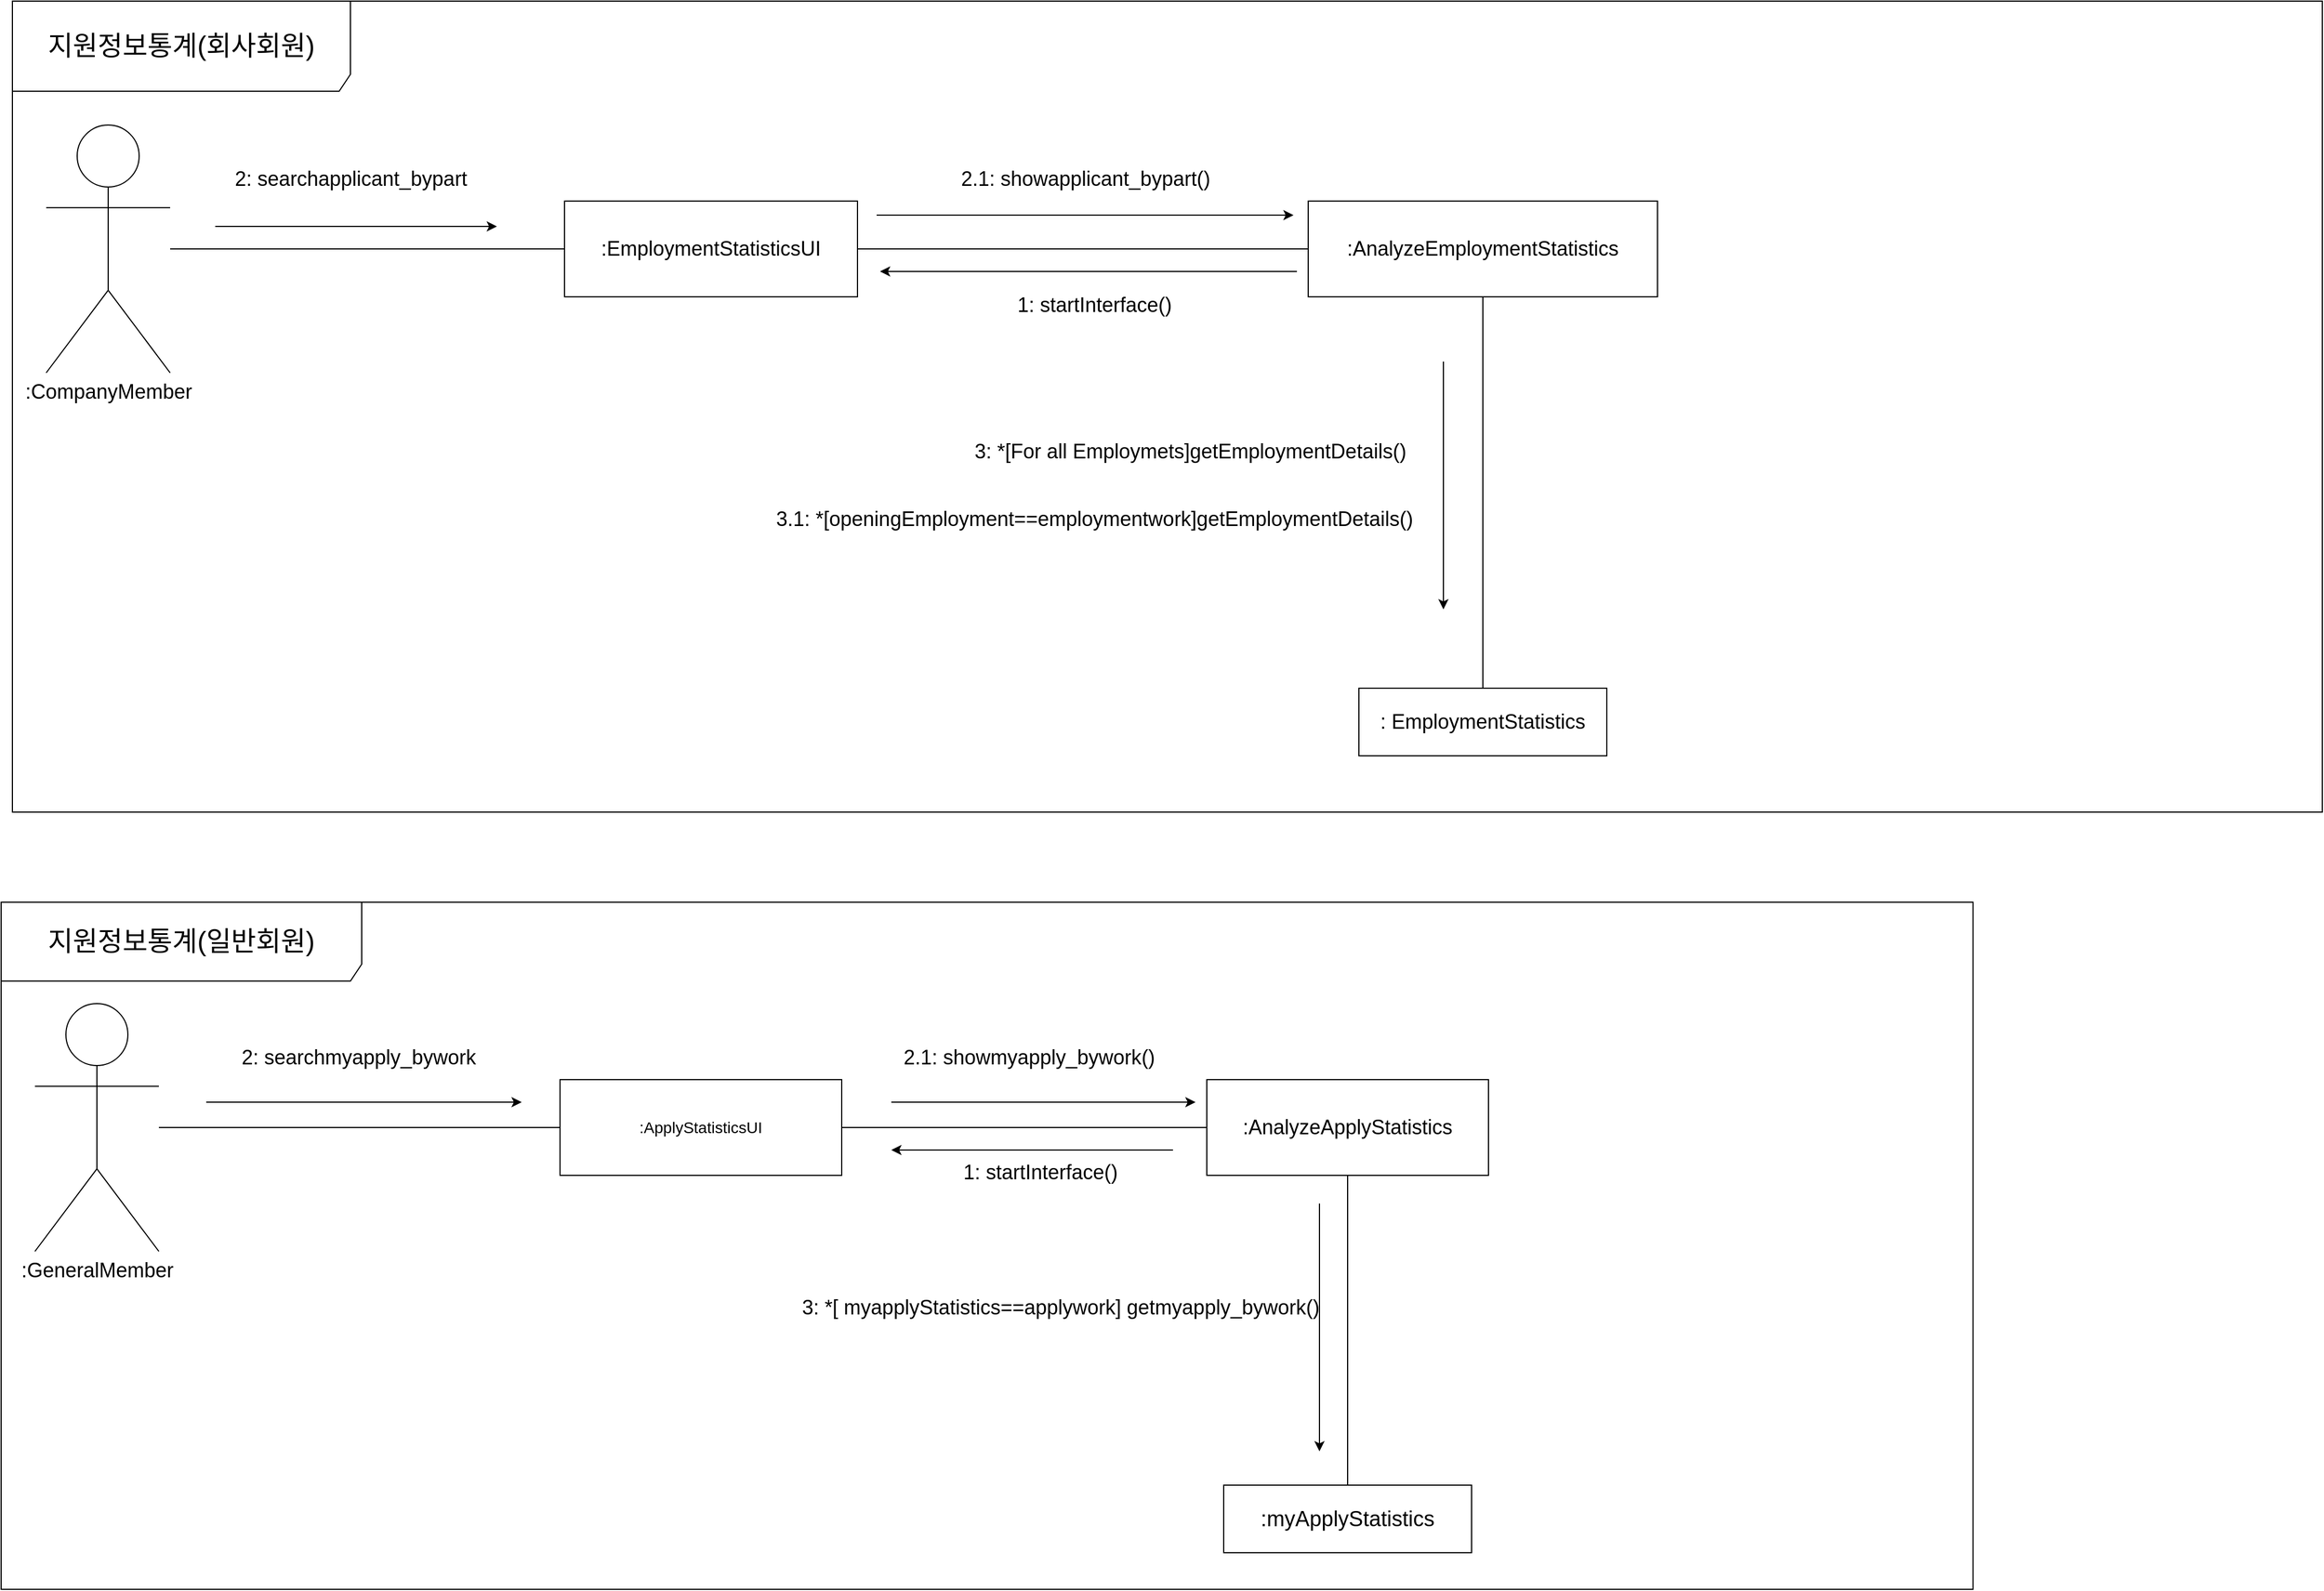 <mxfile version="21.2.8" type="device">
  <diagram name="페이지-1" id="Jw_VSQ_Z35y2hl4-dUQj">
    <mxGraphModel dx="-1679" dy="2124" grid="1" gridSize="10" guides="1" tooltips="1" connect="1" arrows="1" fold="1" page="1" pageScale="1" pageWidth="827" pageHeight="1169" math="0" shadow="0">
      <root>
        <mxCell id="0" />
        <mxCell id="1" parent="0" />
        <mxCell id="iuDToype7Zn0Ibz6AuYB-1" value="&lt;font style=&quot;font-size: 24px;&quot;&gt;지원정보통계(일반회원)&lt;/font&gt;" style="shape=umlFrame;whiteSpace=wrap;html=1;pointerEvents=0;width=320;height=70;" parent="1" vertex="1">
          <mxGeometry x="2680" y="-100" width="1750" height="610" as="geometry" />
        </mxCell>
        <mxCell id="iuDToype7Zn0Ibz6AuYB-2" value="&lt;font style=&quot;font-size: 14px;&quot;&gt;:ApplyStatisticsUI&lt;/font&gt;" style="rounded=0;whiteSpace=wrap;html=1;" parent="1" vertex="1">
          <mxGeometry x="3176" y="57.5" width="250" height="85" as="geometry" />
        </mxCell>
        <mxCell id="iuDToype7Zn0Ibz6AuYB-3" value="&lt;font style=&quot;font-size: 18px;&quot;&gt;&lt;font style=&quot;font-size: 18px;&quot;&gt;:AnalyzeApplyStatistics&lt;/font&gt;&lt;/font&gt;" style="rounded=0;whiteSpace=wrap;html=1;" parent="1" vertex="1">
          <mxGeometry x="3750" y="57.5" width="250" height="85" as="geometry" />
        </mxCell>
        <mxCell id="iuDToype7Zn0Ibz6AuYB-4" value="&lt;font style=&quot;font-size: 18px;&quot;&gt;:GeneralMember&lt;/font&gt;" style="shape=umlActor;verticalLabelPosition=bottom;verticalAlign=top;html=1;outlineConnect=0;" parent="1" vertex="1">
          <mxGeometry x="2710" y="-10" width="110" height="220" as="geometry" />
        </mxCell>
        <mxCell id="iuDToype7Zn0Ibz6AuYB-5" value="" style="endArrow=none;html=1;rounded=0;entryX=0;entryY=0.5;entryDx=0;entryDy=0;" parent="1" source="iuDToype7Zn0Ibz6AuYB-4" target="iuDToype7Zn0Ibz6AuYB-2" edge="1">
          <mxGeometry width="50" height="50" relative="1" as="geometry">
            <mxPoint x="3540" y="297.5" as="sourcePoint" />
            <mxPoint x="3590" y="247.5" as="targetPoint" />
          </mxGeometry>
        </mxCell>
        <mxCell id="iuDToype7Zn0Ibz6AuYB-6" value="" style="endArrow=none;html=1;rounded=0;entryX=1;entryY=0.5;entryDx=0;entryDy=0;exitX=0;exitY=0.5;exitDx=0;exitDy=0;" parent="1" source="iuDToype7Zn0Ibz6AuYB-3" target="iuDToype7Zn0Ibz6AuYB-2" edge="1">
          <mxGeometry width="50" height="50" relative="1" as="geometry">
            <mxPoint x="3540" y="297.5" as="sourcePoint" />
            <mxPoint x="3590" y="247.5" as="targetPoint" />
          </mxGeometry>
        </mxCell>
        <mxCell id="iuDToype7Zn0Ibz6AuYB-7" value="&lt;font style=&quot;font-size: 18px;&quot;&gt;2: searchmyapply_bywork&lt;/font&gt;" style="text;html=1;align=center;verticalAlign=middle;resizable=0;points=[];autosize=1;strokeColor=none;fillColor=none;" parent="1" vertex="1">
          <mxGeometry x="2882" y="17.5" width="230" height="40" as="geometry" />
        </mxCell>
        <mxCell id="iuDToype7Zn0Ibz6AuYB-8" value="" style="endArrow=classic;html=1;rounded=0;" parent="1" edge="1">
          <mxGeometry width="50" height="50" relative="1" as="geometry">
            <mxPoint x="2862" y="77.5" as="sourcePoint" />
            <mxPoint x="3142" y="77.5" as="targetPoint" />
          </mxGeometry>
        </mxCell>
        <mxCell id="iuDToype7Zn0Ibz6AuYB-9" value="&lt;font style=&quot;font-size: 18px;&quot;&gt;2.1: &lt;/font&gt;&lt;font style=&quot;font-size: 18px;&quot;&gt;&lt;font style=&quot;font-size: 18px;&quot;&gt;showmyapply_bywork&lt;/font&gt;()&lt;/font&gt;" style="text;html=1;align=center;verticalAlign=middle;resizable=0;points=[];autosize=1;strokeColor=none;fillColor=none;" parent="1" vertex="1">
          <mxGeometry x="3467" y="17.5" width="250" height="40" as="geometry" />
        </mxCell>
        <mxCell id="iuDToype7Zn0Ibz6AuYB-11" value="&lt;font style=&quot;font-size: 19px;&quot;&gt;:myApplyStatistics&lt;/font&gt;" style="rounded=0;whiteSpace=wrap;html=1;" parent="1" vertex="1">
          <mxGeometry x="3765" y="417.5" width="220" height="60" as="geometry" />
        </mxCell>
        <mxCell id="iuDToype7Zn0Ibz6AuYB-12" value="" style="endArrow=none;html=1;rounded=0;entryX=0.5;entryY=1;entryDx=0;entryDy=0;exitX=0.5;exitY=0;exitDx=0;exitDy=0;" parent="1" source="iuDToype7Zn0Ibz6AuYB-11" target="iuDToype7Zn0Ibz6AuYB-3" edge="1">
          <mxGeometry width="50" height="50" relative="1" as="geometry">
            <mxPoint x="3560" y="297.5" as="sourcePoint" />
            <mxPoint x="3610" y="247.5" as="targetPoint" />
          </mxGeometry>
        </mxCell>
        <mxCell id="iuDToype7Zn0Ibz6AuYB-13" value="" style="endArrow=classic;html=1;rounded=0;" parent="1" edge="1">
          <mxGeometry width="50" height="50" relative="1" as="geometry">
            <mxPoint x="3850" y="167.5" as="sourcePoint" />
            <mxPoint x="3850" y="387.5" as="targetPoint" />
          </mxGeometry>
        </mxCell>
        <mxCell id="iuDToype7Zn0Ibz6AuYB-14" value="" style="endArrow=classic;html=1;rounded=0;" parent="1" edge="1">
          <mxGeometry width="50" height="50" relative="1" as="geometry">
            <mxPoint x="3470" y="77.5" as="sourcePoint" />
            <mxPoint x="3740" y="77.5" as="targetPoint" />
          </mxGeometry>
        </mxCell>
        <mxCell id="iuDToype7Zn0Ibz6AuYB-15" value="&lt;font style=&quot;font-size: 18px;&quot;&gt;3: *[ myapplyStatistics==applywork] getmyapply_bywork()&lt;/font&gt;" style="text;html=1;align=center;verticalAlign=middle;resizable=0;points=[];autosize=1;strokeColor=none;fillColor=none;" parent="1" vertex="1">
          <mxGeometry x="3380" y="240" width="480" height="40" as="geometry" />
        </mxCell>
        <mxCell id="iuDToype7Zn0Ibz6AuYB-16" value="&lt;font style=&quot;font-size: 18px;&quot;&gt;1: startInterface()&lt;/font&gt;" style="text;html=1;align=center;verticalAlign=middle;resizable=0;points=[];autosize=1;strokeColor=none;fillColor=none;" parent="1" vertex="1">
          <mxGeometry x="3522" y="120" width="160" height="40" as="geometry" />
        </mxCell>
        <mxCell id="iuDToype7Zn0Ibz6AuYB-17" value="" style="endArrow=classic;html=1;rounded=0;" parent="1" edge="1">
          <mxGeometry width="50" height="50" relative="1" as="geometry">
            <mxPoint x="3720" y="120" as="sourcePoint" />
            <mxPoint x="3470" y="120" as="targetPoint" />
          </mxGeometry>
        </mxCell>
        <mxCell id="iuDToype7Zn0Ibz6AuYB-18" value="&lt;span style=&quot;font-size: 24px;&quot;&gt;지원정보통계(회사회원)&lt;/span&gt;" style="shape=umlFrame;whiteSpace=wrap;html=1;pointerEvents=0;width=300;height=80;" parent="1" vertex="1">
          <mxGeometry x="2690" y="-900" width="2050" height="720" as="geometry" />
        </mxCell>
        <mxCell id="iuDToype7Zn0Ibz6AuYB-19" value="&lt;font style=&quot;font-size: 18px;&quot;&gt;:CompanyMember&lt;/font&gt;" style="shape=umlActor;verticalLabelPosition=bottom;verticalAlign=top;html=1;outlineConnect=0;" parent="1" vertex="1">
          <mxGeometry x="2720" y="-790" width="110" height="220" as="geometry" />
        </mxCell>
        <mxCell id="iuDToype7Zn0Ibz6AuYB-20" value="&lt;font style=&quot;font-size: 18px;&quot;&gt;:EmploymentStatisticsUI&lt;/font&gt;" style="rounded=0;whiteSpace=wrap;html=1;" parent="1" vertex="1">
          <mxGeometry x="3180" y="-722.5" width="260" height="85" as="geometry" />
        </mxCell>
        <mxCell id="iuDToype7Zn0Ibz6AuYB-21" value="&lt;font style=&quot;font-size: 18px;&quot;&gt;:AnalyzeEmploymentStatistics&lt;/font&gt;" style="rounded=0;whiteSpace=wrap;html=1;" parent="1" vertex="1">
          <mxGeometry x="3840" y="-722.5" width="310" height="85" as="geometry" />
        </mxCell>
        <mxCell id="iuDToype7Zn0Ibz6AuYB-22" value="" style="endArrow=none;html=1;rounded=0;entryX=0;entryY=0.5;entryDx=0;entryDy=0;" parent="1" source="iuDToype7Zn0Ibz6AuYB-19" target="iuDToype7Zn0Ibz6AuYB-20" edge="1">
          <mxGeometry width="50" height="50" relative="1" as="geometry">
            <mxPoint x="2980" y="-642.5" as="sourcePoint" />
            <mxPoint x="3030" y="-692.5" as="targetPoint" />
          </mxGeometry>
        </mxCell>
        <mxCell id="iuDToype7Zn0Ibz6AuYB-23" value="" style="endArrow=none;html=1;rounded=0;entryX=0;entryY=0.5;entryDx=0;entryDy=0;exitX=1;exitY=0.5;exitDx=0;exitDy=0;" parent="1" source="iuDToype7Zn0Ibz6AuYB-20" target="iuDToype7Zn0Ibz6AuYB-21" edge="1">
          <mxGeometry width="50" height="50" relative="1" as="geometry">
            <mxPoint x="3550" y="-660" as="sourcePoint" />
            <mxPoint x="3600" y="-710" as="targetPoint" />
          </mxGeometry>
        </mxCell>
        <mxCell id="iuDToype7Zn0Ibz6AuYB-24" value="&lt;span style=&quot;font-size: 18px;&quot;&gt;: EmploymentStatistics&lt;br&gt;&lt;/span&gt;" style="rounded=0;whiteSpace=wrap;html=1;" parent="1" vertex="1">
          <mxGeometry x="3885" y="-290" width="220" height="60" as="geometry" />
        </mxCell>
        <mxCell id="iuDToype7Zn0Ibz6AuYB-25" value="" style="endArrow=none;html=1;rounded=0;exitX=0.5;exitY=0;exitDx=0;exitDy=0;entryX=0.5;entryY=1;entryDx=0;entryDy=0;" parent="1" source="iuDToype7Zn0Ibz6AuYB-24" target="iuDToype7Zn0Ibz6AuYB-21" edge="1">
          <mxGeometry width="50" height="50" relative="1" as="geometry">
            <mxPoint x="3700" y="-360" as="sourcePoint" />
            <mxPoint x="3820" y="-630" as="targetPoint" />
          </mxGeometry>
        </mxCell>
        <mxCell id="iuDToype7Zn0Ibz6AuYB-26" value="" style="endArrow=classic;html=1;rounded=0;" parent="1" edge="1">
          <mxGeometry width="50" height="50" relative="1" as="geometry">
            <mxPoint x="2870" y="-700" as="sourcePoint" />
            <mxPoint x="3120" y="-700" as="targetPoint" />
          </mxGeometry>
        </mxCell>
        <mxCell id="iuDToype7Zn0Ibz6AuYB-27" value="" style="endArrow=classic;html=1;rounded=0;" parent="1" edge="1">
          <mxGeometry width="50" height="50" relative="1" as="geometry">
            <mxPoint x="3830" y="-660" as="sourcePoint" />
            <mxPoint x="3460" y="-660" as="targetPoint" />
          </mxGeometry>
        </mxCell>
        <mxCell id="iuDToype7Zn0Ibz6AuYB-28" value="&lt;font style=&quot;font-size: 18px;&quot;&gt;1: startInterface()&lt;/font&gt;" style="text;html=1;align=center;verticalAlign=middle;resizable=0;points=[];autosize=1;strokeColor=none;fillColor=none;" parent="1" vertex="1">
          <mxGeometry x="3570" y="-650" width="160" height="40" as="geometry" />
        </mxCell>
        <mxCell id="iuDToype7Zn0Ibz6AuYB-29" value="&lt;font style=&quot;border-color: var(--border-color); font-size: 18px;&quot;&gt;2: searchapplicant_bypart&lt;/font&gt;" style="text;html=1;align=center;verticalAlign=middle;resizable=0;points=[];autosize=1;strokeColor=none;fillColor=none;" parent="1" vertex="1">
          <mxGeometry x="2875" y="-762.5" width="230" height="40" as="geometry" />
        </mxCell>
        <mxCell id="iuDToype7Zn0Ibz6AuYB-31" value="&lt;font style=&quot;font-size: 18px;&quot;&gt;2.1: showapplicant&lt;/font&gt;&lt;font style=&quot;border-color: var(--border-color); font-size: 18px;&quot;&gt;_bypart()&lt;/font&gt;" style="text;html=1;align=center;verticalAlign=middle;resizable=0;points=[];autosize=1;strokeColor=none;fillColor=none;" parent="1" vertex="1">
          <mxGeometry x="3522" y="-762.5" width="240" height="40" as="geometry" />
        </mxCell>
        <mxCell id="iuDToype7Zn0Ibz6AuYB-32" value="&lt;font style=&quot;font-size: 18px;&quot;&gt;3: *[For all Employmets]getEmploymentDetails()&lt;/font&gt;" style="text;html=1;align=center;verticalAlign=middle;resizable=0;points=[];autosize=1;strokeColor=none;fillColor=none;" parent="1" vertex="1">
          <mxGeometry x="3530" y="-520" width="410" height="40" as="geometry" />
        </mxCell>
        <mxCell id="iuDToype7Zn0Ibz6AuYB-33" value="" style="endArrow=classic;html=1;rounded=0;" parent="1" edge="1">
          <mxGeometry width="50" height="50" relative="1" as="geometry">
            <mxPoint x="3457" y="-710" as="sourcePoint" />
            <mxPoint x="3827" y="-710" as="targetPoint" />
          </mxGeometry>
        </mxCell>
        <mxCell id="iuDToype7Zn0Ibz6AuYB-36" value="" style="endArrow=classic;html=1;rounded=0;" parent="1" edge="1">
          <mxGeometry width="50" height="50" relative="1" as="geometry">
            <mxPoint x="3960" y="-580" as="sourcePoint" />
            <mxPoint x="3960" y="-360" as="targetPoint" />
          </mxGeometry>
        </mxCell>
        <mxCell id="BqIaCM7O8OWI7pluR1yB-1" value="&lt;font style=&quot;font-size: 18px;&quot;&gt;3.1: *[openingEmployment==employmentwork]getEmploymentDetails()&lt;/font&gt;" style="text;html=1;align=center;verticalAlign=middle;resizable=0;points=[];autosize=1;strokeColor=none;fillColor=none;" parent="1" vertex="1">
          <mxGeometry x="3355" y="-460" width="590" height="40" as="geometry" />
        </mxCell>
      </root>
    </mxGraphModel>
  </diagram>
</mxfile>
